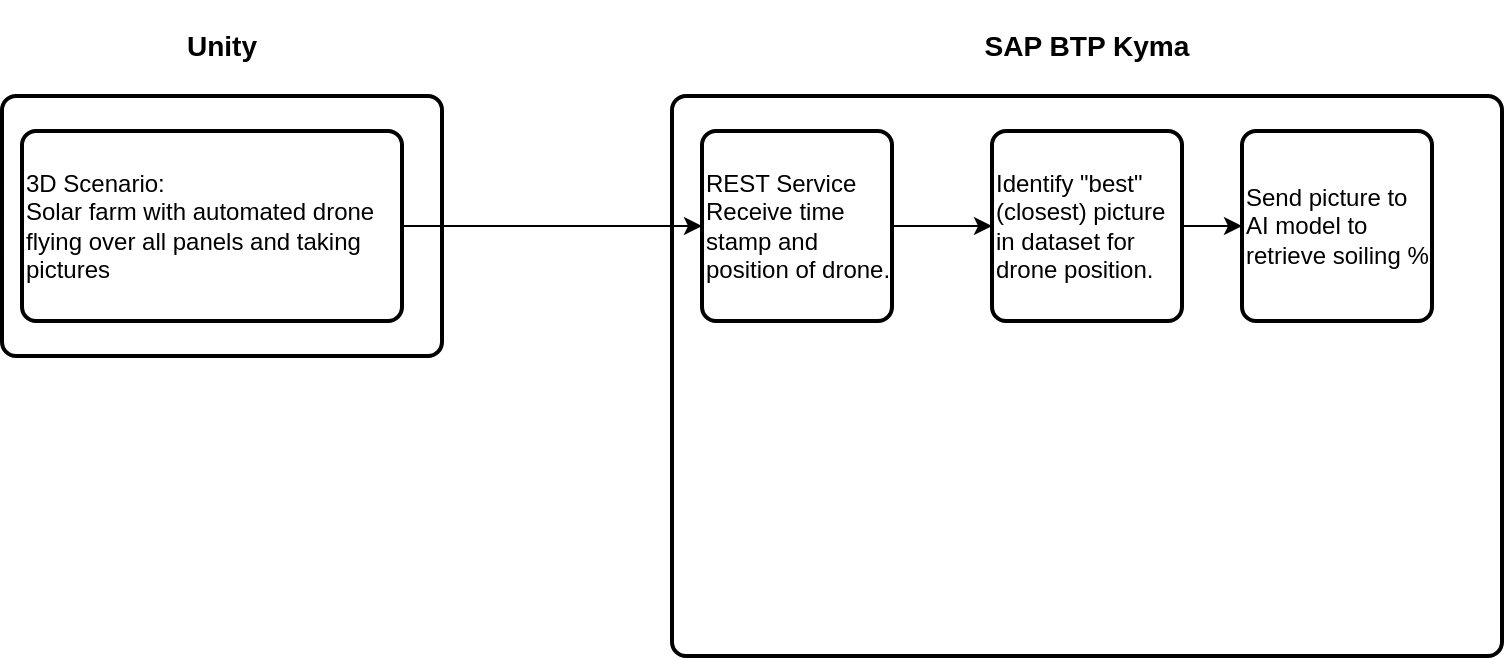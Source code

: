 <mxfile version="20.5.3" type="github">
  <diagram id="E-e3KwMroLkpFgQxAOJb" name="Page-1">
    <mxGraphModel dx="1038" dy="539" grid="1" gridSize="10" guides="1" tooltips="1" connect="1" arrows="1" fold="1" page="1" pageScale="1" pageWidth="827" pageHeight="1169" math="0" shadow="0">
      <root>
        <mxCell id="0" />
        <mxCell id="1" parent="0" />
        <mxCell id="wNg4vTcNRbUfcR5iuGJv-2" value="&lt;h3&gt;Unity&lt;/h3&gt;" style="rounded=1;whiteSpace=wrap;html=1;absoluteArcSize=1;arcSize=14;strokeWidth=2;labelPosition=center;verticalLabelPosition=top;align=center;verticalAlign=bottom;" vertex="1" parent="1">
          <mxGeometry x="40" y="60" width="220" height="130" as="geometry" />
        </mxCell>
        <mxCell id="wNg4vTcNRbUfcR5iuGJv-3" value="3D Scenario:&lt;br&gt;&lt;div style=&quot;&quot;&gt;&lt;span style=&quot;background-color: initial;&quot;&gt;Solar farm with automated drone flying over all panels and taking pictures&lt;/span&gt;&lt;/div&gt;" style="rounded=1;whiteSpace=wrap;html=1;absoluteArcSize=1;arcSize=14;strokeWidth=2;align=left;" vertex="1" parent="1">
          <mxGeometry x="50" y="77.5" width="190" height="95" as="geometry" />
        </mxCell>
        <mxCell id="wNg4vTcNRbUfcR5iuGJv-6" value="&lt;h3&gt;SAP BTP Kyma&lt;/h3&gt;" style="rounded=1;whiteSpace=wrap;html=1;absoluteArcSize=1;arcSize=14;strokeWidth=2;labelPosition=center;verticalLabelPosition=top;align=center;verticalAlign=bottom;" vertex="1" parent="1">
          <mxGeometry x="375" y="60" width="415" height="280" as="geometry" />
        </mxCell>
        <mxCell id="wNg4vTcNRbUfcR5iuGJv-9" style="edgeStyle=orthogonalEdgeStyle;rounded=0;orthogonalLoop=1;jettySize=auto;html=1;" edge="1" parent="1" source="wNg4vTcNRbUfcR5iuGJv-4" target="wNg4vTcNRbUfcR5iuGJv-8">
          <mxGeometry relative="1" as="geometry" />
        </mxCell>
        <mxCell id="wNg4vTcNRbUfcR5iuGJv-4" value="REST Service&lt;br&gt;Receive time stamp and position of drone." style="rounded=1;whiteSpace=wrap;html=1;absoluteArcSize=1;arcSize=14;strokeWidth=2;align=left;" vertex="1" parent="1">
          <mxGeometry x="390" y="77.5" width="95" height="95" as="geometry" />
        </mxCell>
        <mxCell id="wNg4vTcNRbUfcR5iuGJv-7" style="edgeStyle=orthogonalEdgeStyle;rounded=0;orthogonalLoop=1;jettySize=auto;html=1;entryX=0;entryY=0.5;entryDx=0;entryDy=0;" edge="1" parent="1" source="wNg4vTcNRbUfcR5iuGJv-3" target="wNg4vTcNRbUfcR5iuGJv-4">
          <mxGeometry relative="1" as="geometry" />
        </mxCell>
        <mxCell id="wNg4vTcNRbUfcR5iuGJv-13" style="edgeStyle=orthogonalEdgeStyle;rounded=0;orthogonalLoop=1;jettySize=auto;html=1;exitX=1;exitY=0.5;exitDx=0;exitDy=0;entryX=0;entryY=0.5;entryDx=0;entryDy=0;" edge="1" parent="1" source="wNg4vTcNRbUfcR5iuGJv-8" target="wNg4vTcNRbUfcR5iuGJv-11">
          <mxGeometry relative="1" as="geometry" />
        </mxCell>
        <mxCell id="wNg4vTcNRbUfcR5iuGJv-8" value="Identify &quot;best&quot; (closest) picture in dataset for drone position." style="rounded=1;whiteSpace=wrap;html=1;absoluteArcSize=1;arcSize=14;strokeWidth=2;align=left;" vertex="1" parent="1">
          <mxGeometry x="535" y="77.5" width="95" height="95" as="geometry" />
        </mxCell>
        <mxCell id="wNg4vTcNRbUfcR5iuGJv-11" value="Send picture to AI model to retrieve soiling %" style="rounded=1;whiteSpace=wrap;html=1;absoluteArcSize=1;arcSize=14;strokeWidth=2;align=left;" vertex="1" parent="1">
          <mxGeometry x="660" y="77.5" width="95" height="95" as="geometry" />
        </mxCell>
      </root>
    </mxGraphModel>
  </diagram>
</mxfile>
